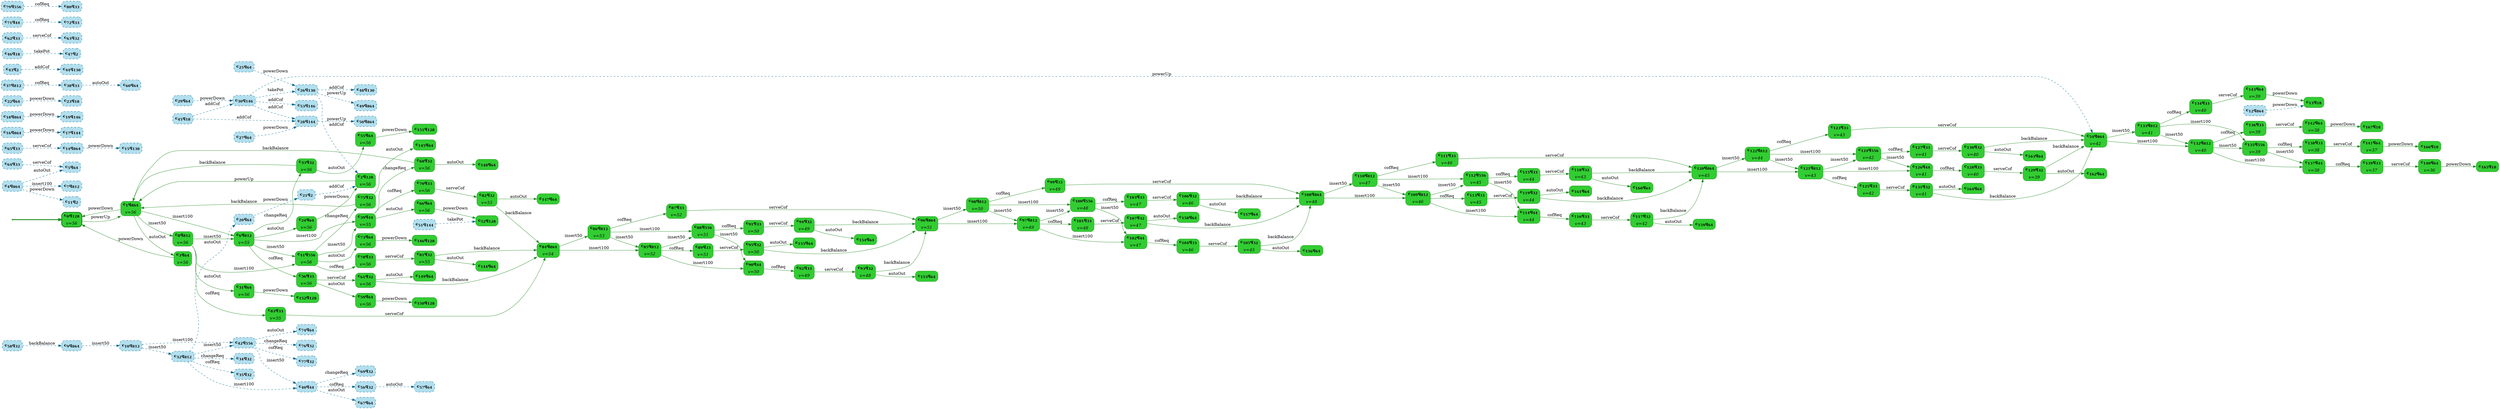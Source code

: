 digraph g {

	rankdir="LR"

	__invisible__[shape="point", color="forestgreen"]
	c0q128[label=<<b>c<sub>0</sub>q<sub>128</sub></b><br/><br/><i>v=56</i>>, shape="box", style="rounded, filled", fillcolor="limegreen", color="forestgreen", penwidth=3] // Initial
	c1q864[label=<<b>c<sub>1</sub>q<sub>864</sub></b><br/><br/><i>v=56</i>>, shape="box", style="rounded, filled", fillcolor="limegreen", color="forestgreen"]
	c3q64[label=<<b>c<sub>3</sub>q<sub>64</sub></b><br/><br/><i>v=56</i>>, shape="box", style="rounded, filled", fillcolor="limegreen", color="forestgreen"]
	c6q812[label=<<b>c<sub>6</sub>q<sub>812</sub></b><br/><br/><i>v=55</i>>, shape="box", style="rounded, filled", fillcolor="limegreen", color="forestgreen"]
	c24q64[label=<<b>c<sub>24</sub>q<sub>64</sub></b><br/><br/><i>v=56</i>>, shape="box", style="rounded, filled", fillcolor="limegreen", color="forestgreen"]
	c2q128[label=<<b>c<sub>2</sub>q<sub>128</sub></b><br/><br/><i>v=56</i>>, shape="box", style="rounded, filled", fillcolor="limegreen", color="forestgreen"]
	c33q32[label=<<b>c<sub>33</sub>q<sub>32</sub></b><br/><br/><i>v=56</i>>, shape="box", style="rounded, filled", fillcolor="limegreen", color="forestgreen"]
	c55q64[label=<<b>c<sub>55</sub>q<sub>64</sub></b><br/><br/><i>v=56</i>>, shape="box", style="rounded, filled", fillcolor="limegreen", color="forestgreen"]
	c151q128[label=<<b>c<sub>151</sub>q<sub>128</sub></b>>, shape="box", style="rounded, filled", fillcolor="limegreen", color="forestgreen"]
	c36q33[label=<<b>c<sub>36</sub>q<sub>33</sub></b><br/><br/><i>v=56</i>>, shape="box", style="rounded, filled", fillcolor="limegreen", color="forestgreen"]
	c59q64[label=<<b>c<sub>59</sub>q<sub>64</sub></b><br/><br/><i>v=56</i>>, shape="box", style="rounded, filled", fillcolor="limegreen", color="forestgreen"]
	c150q128[label=<<b>c<sub>150</sub>q<sub>128</sub></b>>, shape="box", style="rounded, filled", fillcolor="limegreen", color="forestgreen"]
	c61q32[label=<<b>c<sub>61</sub>q<sub>32</sub></b><br/><br/><i>v=56</i>>, shape="box", style="rounded, filled", fillcolor="limegreen", color="forestgreen"]
	c149q64[label=<<b>c<sub>149</sub>q<sub>64</sub></b>>, shape="box", style="rounded, filled", fillcolor="limegreen", color="forestgreen"]
	c84q864[label=<<b>c<sub>84</sub>q<sub>864</sub></b><br/><br/><i>v=54</i>>, shape="box", style="rounded, filled", fillcolor="limegreen", color="forestgreen"]
	c85q812[label=<<b>c<sub>85</sub>q<sub>812</sub></b><br/><br/><i>v=52</i>>, shape="box", style="rounded, filled", fillcolor="limegreen", color="forestgreen"]
	c89q33[label=<<b>c<sub>89</sub>q<sub>33</sub></b><br/><br/><i>v=51</i>>, shape="box", style="rounded, filled", fillcolor="limegreen", color="forestgreen"]
	c95q32[label=<<b>c<sub>95</sub>q<sub>32</sub></b><br/><br/><i>v=50</i>>, shape="box", style="rounded, filled", fillcolor="limegreen", color="forestgreen"]
	c155q64[label=<<b>c<sub>155</sub>q<sub>64</sub></b>>, shape="box", style="rounded, filled", fillcolor="limegreen", color="forestgreen"]
	c96q864[label=<<b>c<sub>96</sub>q<sub>864</sub></b><br/><br/><i>v=51</i>>, shape="box", style="rounded, filled", fillcolor="limegreen", color="forestgreen"]
	c97q812[label=<<b>c<sub>97</sub>q<sub>812</sub></b><br/><br/><i>v=49</i>>, shape="box", style="rounded, filled", fillcolor="limegreen", color="forestgreen"]
	c101q33[label=<<b>c<sub>101</sub>q<sub>33</sub></b><br/><br/><i>v=48</i>>, shape="box", style="rounded, filled", fillcolor="limegreen", color="forestgreen"]
	c107q32[label=<<b>c<sub>107</sub>q<sub>32</sub></b><br/><br/><i>v=47</i>>, shape="box", style="rounded, filled", fillcolor="limegreen", color="forestgreen"]
	c158q64[label=<<b>c<sub>158</sub>q<sub>64</sub></b>>, shape="box", style="rounded, filled", fillcolor="limegreen", color="forestgreen"]
	c108q864[label=<<b>c<sub>108</sub>q<sub>864</sub></b><br/><br/><i>v=48</i>>, shape="box", style="rounded, filled", fillcolor="limegreen", color="forestgreen"]
	c109q812[label=<<b>c<sub>109</sub>q<sub>812</sub></b><br/><br/><i>v=46</i>>, shape="box", style="rounded, filled", fillcolor="limegreen", color="forestgreen"]
	c113q33[label=<<b>c<sub>113</sub>q<sub>33</sub></b><br/><br/><i>v=45</i>>, shape="box", style="rounded, filled", fillcolor="limegreen", color="forestgreen"]
	c119q32[label=<<b>c<sub>119</sub>q<sub>32</sub></b><br/><br/><i>v=44</i>>, shape="box", style="rounded, filled", fillcolor="limegreen", color="forestgreen"]
	c161q64[label=<<b>c<sub>161</sub>q<sub>64</sub></b>>, shape="box", style="rounded, filled", fillcolor="limegreen", color="forestgreen"]
	c120q864[label=<<b>c<sub>120</sub>q<sub>864</sub></b><br/><br/><i>v=45</i>>, shape="box", style="rounded, filled", fillcolor="limegreen", color="forestgreen"]
	c121q812[label=<<b>c<sub>121</sub>q<sub>812</sub></b><br/><br/><i>v=43</i>>, shape="box", style="rounded, filled", fillcolor="limegreen", color="forestgreen"]
	c125q33[label=<<b>c<sub>125</sub>q<sub>33</sub></b><br/><br/><i>v=42</i>>, shape="box", style="rounded, filled", fillcolor="limegreen", color="forestgreen"]
	c131q32[label=<<b>c<sub>131</sub>q<sub>32</sub></b><br/><br/><i>v=41</i>>, shape="box", style="rounded, filled", fillcolor="limegreen", color="forestgreen"]
	c164q64[label=<<b>c<sub>164</sub>q<sub>64</sub></b>>, shape="box", style="rounded, filled", fillcolor="limegreen", color="forestgreen"]
	c54q864[label=<<b>c<sub>54</sub>q<sub>864</sub></b><br/><br/><i>v=42</i>>, shape="box", style="rounded, filled", fillcolor="limegreen", color="forestgreen"]
	c132q812[label=<<b>c<sub>132</sub>q<sub>812</sub></b><br/><br/><i>v=40</i>>, shape="box", style="rounded, filled", fillcolor="limegreen", color="forestgreen"]
	c136q33[label=<<b>c<sub>136</sub>q<sub>33</sub></b><br/><br/><i>v=39</i>>, shape="box", style="rounded, filled", fillcolor="limegreen", color="forestgreen"]
	c142q64[label=<<b>c<sub>142</sub>q<sub>64</sub></b><br/><br/><i>v=38</i>>, shape="box", style="rounded, filled", fillcolor="limegreen", color="forestgreen"]
	c167q18[label=<<b>c<sub>167</sub>q<sub>18</sub></b>>, shape="box", style="rounded, filled", fillcolor="limegreen", color="forestgreen"]
	c137q44[label=<<b>c<sub>137</sub>q<sub>44</sub></b><br/><br/><i>v=38</i>>, shape="box", style="rounded, filled", fillcolor="limegreen", color="forestgreen"]
	c139q33[label=<<b>c<sub>139</sub>q<sub>33</sub></b><br/><br/><i>v=37</i>>, shape="box", style="rounded, filled", fillcolor="limegreen", color="forestgreen"]
	c140q64[label=<<b>c<sub>140</sub>q<sub>64</sub></b><br/><br/><i>v=36</i>>, shape="box", style="rounded, filled", fillcolor="limegreen", color="forestgreen"]
	c165q18[label=<<b>c<sub>165</sub>q<sub>18</sub></b>>, shape="box", style="rounded, filled", fillcolor="limegreen", color="forestgreen"]
	c135q556[label=<<b>c<sub>135</sub>q<sub>556</sub></b><br/><br/><i>v=39</i>>, shape="box", style="rounded, filled", fillcolor="limegreen", color="forestgreen"]
	c138q33[label=<<b>c<sub>138</sub>q<sub>33</sub></b><br/><br/><i>v=38</i>>, shape="box", style="rounded, filled", fillcolor="limegreen", color="forestgreen"]
	c141q64[label=<<b>c<sub>141</sub>q<sub>64</sub></b><br/><br/><i>v=37</i>>, shape="box", style="rounded, filled", fillcolor="limegreen", color="forestgreen"]
	c166q18[label=<<b>c<sub>166</sub>q<sub>18</sub></b>>, shape="box", style="rounded, filled", fillcolor="limegreen", color="forestgreen"]
	c133q812[label=<<b>c<sub>133</sub>q<sub>812</sub></b><br/><br/><i>v=41</i>>, shape="box", style="rounded, filled", fillcolor="limegreen", color="forestgreen"]
	c134q33[label=<<b>c<sub>134</sub>q<sub>33</sub></b><br/><br/><i>v=40</i>>, shape="box", style="rounded, filled", fillcolor="limegreen", color="forestgreen"]
	c143q64[label=<<b>c<sub>143</sub>q<sub>64</sub></b><br/><br/><i>v=39</i>>, shape="box", style="rounded, filled", fillcolor="limegreen", color="forestgreen"]
	c13q18[label=<<b>c<sub>13</sub>q<sub>18</sub></b>>, shape="box", style="rounded, filled", fillcolor="limegreen", color="forestgreen"]
	c126q44[label=<<b>c<sub>126</sub>q<sub>44</sub></b><br/><br/><i>v=41</i>>, shape="box", style="rounded, filled", fillcolor="limegreen", color="forestgreen"]
	c128q33[label=<<b>c<sub>128</sub>q<sub>33</sub></b><br/><br/><i>v=40</i>>, shape="box", style="rounded, filled", fillcolor="limegreen", color="forestgreen"]
	c129q32[label=<<b>c<sub>129</sub>q<sub>32</sub></b><br/><br/><i>v=39</i>>, shape="box", style="rounded, filled", fillcolor="limegreen", color="forestgreen"]
	c162q64[label=<<b>c<sub>162</sub>q<sub>64</sub></b>>, shape="box", style="rounded, filled", fillcolor="limegreen", color="forestgreen"]
	c124q556[label=<<b>c<sub>124</sub>q<sub>556</sub></b><br/><br/><i>v=42</i>>, shape="box", style="rounded, filled", fillcolor="limegreen", color="forestgreen"]
	c127q33[label=<<b>c<sub>127</sub>q<sub>33</sub></b><br/><br/><i>v=41</i>>, shape="box", style="rounded, filled", fillcolor="limegreen", color="forestgreen"]
	c130q32[label=<<b>c<sub>130</sub>q<sub>32</sub></b><br/><br/><i>v=40</i>>, shape="box", style="rounded, filled", fillcolor="limegreen", color="forestgreen"]
	c163q64[label=<<b>c<sub>163</sub>q<sub>64</sub></b>>, shape="box", style="rounded, filled", fillcolor="limegreen", color="forestgreen"]
	c122q812[label=<<b>c<sub>122</sub>q<sub>812</sub></b><br/><br/><i>v=44</i>>, shape="box", style="rounded, filled", fillcolor="limegreen", color="forestgreen"]
	c123q33[label=<<b>c<sub>123</sub>q<sub>33</sub></b><br/><br/><i>v=43</i>>, shape="box", style="rounded, filled", fillcolor="limegreen", color="forestgreen"]
	c114q44[label=<<b>c<sub>114</sub>q<sub>44</sub></b><br/><br/><i>v=44</i>>, shape="box", style="rounded, filled", fillcolor="limegreen", color="forestgreen"]
	c116q33[label=<<b>c<sub>116</sub>q<sub>33</sub></b><br/><br/><i>v=43</i>>, shape="box", style="rounded, filled", fillcolor="limegreen", color="forestgreen"]
	c117q32[label=<<b>c<sub>117</sub>q<sub>32</sub></b><br/><br/><i>v=42</i>>, shape="box", style="rounded, filled", fillcolor="limegreen", color="forestgreen"]
	c159q64[label=<<b>c<sub>159</sub>q<sub>64</sub></b>>, shape="box", style="rounded, filled", fillcolor="limegreen", color="forestgreen"]
	c112q556[label=<<b>c<sub>112</sub>q<sub>556</sub></b><br/><br/><i>v=45</i>>, shape="box", style="rounded, filled", fillcolor="limegreen", color="forestgreen"]
	c115q33[label=<<b>c<sub>115</sub>q<sub>33</sub></b><br/><br/><i>v=44</i>>, shape="box", style="rounded, filled", fillcolor="limegreen", color="forestgreen"]
	c118q32[label=<<b>c<sub>118</sub>q<sub>32</sub></b><br/><br/><i>v=43</i>>, shape="box", style="rounded, filled", fillcolor="limegreen", color="forestgreen"]
	c160q64[label=<<b>c<sub>160</sub>q<sub>64</sub></b>>, shape="box", style="rounded, filled", fillcolor="limegreen", color="forestgreen"]
	c110q812[label=<<b>c<sub>110</sub>q<sub>812</sub></b><br/><br/><i>v=47</i>>, shape="box", style="rounded, filled", fillcolor="limegreen", color="forestgreen"]
	c111q33[label=<<b>c<sub>111</sub>q<sub>33</sub></b><br/><br/><i>v=46</i>>, shape="box", style="rounded, filled", fillcolor="limegreen", color="forestgreen"]
	c102q44[label=<<b>c<sub>102</sub>q<sub>44</sub></b><br/><br/><i>v=47</i>>, shape="box", style="rounded, filled", fillcolor="limegreen", color="forestgreen"]
	c104q33[label=<<b>c<sub>104</sub>q<sub>33</sub></b><br/><br/><i>v=46</i>>, shape="box", style="rounded, filled", fillcolor="limegreen", color="forestgreen"]
	c105q32[label=<<b>c<sub>105</sub>q<sub>32</sub></b><br/><br/><i>v=45</i>>, shape="box", style="rounded, filled", fillcolor="limegreen", color="forestgreen"]
	c156q64[label=<<b>c<sub>156</sub>q<sub>64</sub></b>>, shape="box", style="rounded, filled", fillcolor="limegreen", color="forestgreen"]
	c100q556[label=<<b>c<sub>100</sub>q<sub>556</sub></b><br/><br/><i>v=48</i>>, shape="box", style="rounded, filled", fillcolor="limegreen", color="forestgreen"]
	c103q33[label=<<b>c<sub>103</sub>q<sub>33</sub></b><br/><br/><i>v=47</i>>, shape="box", style="rounded, filled", fillcolor="limegreen", color="forestgreen"]
	c106q32[label=<<b>c<sub>106</sub>q<sub>32</sub></b><br/><br/><i>v=46</i>>, shape="box", style="rounded, filled", fillcolor="limegreen", color="forestgreen"]
	c157q64[label=<<b>c<sub>157</sub>q<sub>64</sub></b>>, shape="box", style="rounded, filled", fillcolor="limegreen", color="forestgreen"]
	c98q812[label=<<b>c<sub>98</sub>q<sub>812</sub></b><br/><br/><i>v=50</i>>, shape="box", style="rounded, filled", fillcolor="limegreen", color="forestgreen"]
	c99q33[label=<<b>c<sub>99</sub>q<sub>33</sub></b><br/><br/><i>v=49</i>>, shape="box", style="rounded, filled", fillcolor="limegreen", color="forestgreen"]
	c90q44[label=<<b>c<sub>90</sub>q<sub>44</sub></b><br/><br/><i>v=50</i>>, shape="box", style="rounded, filled", fillcolor="limegreen", color="forestgreen"]
	c92q33[label=<<b>c<sub>92</sub>q<sub>33</sub></b><br/><br/><i>v=49</i>>, shape="box", style="rounded, filled", fillcolor="limegreen", color="forestgreen"]
	c93q32[label=<<b>c<sub>93</sub>q<sub>32</sub></b><br/><br/><i>v=48</i>>, shape="box", style="rounded, filled", fillcolor="limegreen", color="forestgreen"]
	c153q64[label=<<b>c<sub>153</sub>q<sub>64</sub></b>>, shape="box", style="rounded, filled", fillcolor="limegreen", color="forestgreen"]
	c88q556[label=<<b>c<sub>88</sub>q<sub>556</sub></b><br/><br/><i>v=51</i>>, shape="box", style="rounded, filled", fillcolor="limegreen", color="forestgreen"]
	c91q33[label=<<b>c<sub>91</sub>q<sub>33</sub></b><br/><br/><i>v=50</i>>, shape="box", style="rounded, filled", fillcolor="limegreen", color="forestgreen"]
	c94q32[label=<<b>c<sub>94</sub>q<sub>32</sub></b><br/><br/><i>v=49</i>>, shape="box", style="rounded, filled", fillcolor="limegreen", color="forestgreen"]
	c154q64[label=<<b>c<sub>154</sub>q<sub>64</sub></b>>, shape="box", style="rounded, filled", fillcolor="limegreen", color="forestgreen"]
	c86q812[label=<<b>c<sub>86</sub>q<sub>812</sub></b><br/><br/><i>v=53</i>>, shape="box", style="rounded, filled", fillcolor="limegreen", color="forestgreen"]
	c87q33[label=<<b>c<sub>87</sub>q<sub>33</sub></b><br/><br/><i>v=52</i>>, shape="box", style="rounded, filled", fillcolor="limegreen", color="forestgreen"]
	c39q44[label=<<b>c<sub>39</sub>q<sub>44</sub></b><br/><br/><i>v=55</i>>, shape="box", style="rounded, filled", fillcolor="limegreen", color="forestgreen"]
	c66q64[label=<<b>c<sub>66</sub>q<sub>64</sub></b><br/><br/><i>v=56</i>>, shape="box", style="rounded, filled", fillcolor="limegreen", color="forestgreen"]
	c52q128[label=<<b>c<sub>52</sub>q<sub>128</sub></b>>, shape="box", style="rounded, filled", fillcolor="limegreen", color="forestgreen"]
	c68q32[label=<<b>c<sub>68</sub>q<sub>32</sub></b><br/><br/><i>v=56</i>>, shape="box", style="rounded, filled", fillcolor="limegreen", color="forestgreen"]
	c148q64[label=<<b>c<sub>148</sub>q<sub>64</sub></b>>, shape="box", style="rounded, filled", fillcolor="limegreen", color="forestgreen"]
	c70q33[label=<<b>c<sub>70</sub>q<sub>33</sub></b><br/><br/><i>v=56</i>>, shape="box", style="rounded, filled", fillcolor="limegreen", color="forestgreen"]
	c82q32[label=<<b>c<sub>82</sub>q<sub>32</sub></b><br/><br/><i>v=55</i>>, shape="box", style="rounded, filled", fillcolor="limegreen", color="forestgreen"]
	c147q64[label=<<b>c<sub>147</sub>q<sub>64</sub></b>>, shape="box", style="rounded, filled", fillcolor="limegreen", color="forestgreen"]
	c41q556[label=<<b>c<sub>41</sub>q<sub>556</sub></b><br/><br/><i>v=56</i>>, shape="box", style="rounded, filled", fillcolor="limegreen", color="forestgreen"]
	c73q64[label=<<b>c<sub>73</sub>q<sub>64</sub></b><br/><br/><i>v=56</i>>, shape="box", style="rounded, filled", fillcolor="limegreen", color="forestgreen"]
	c146q128[label=<<b>c<sub>146</sub>q<sub>128</sub></b>>, shape="box", style="rounded, filled", fillcolor="limegreen", color="forestgreen"]
	c75q32[label=<<b>c<sub>75</sub>q<sub>32</sub></b><br/><br/><i>v=56</i>>, shape="box", style="rounded, filled", fillcolor="limegreen", color="forestgreen"]
	c145q64[label=<<b>c<sub>145</sub>q<sub>64</sub></b>>, shape="box", style="rounded, filled", fillcolor="limegreen", color="forestgreen"]
	c78q33[label=<<b>c<sub>78</sub>q<sub>33</sub></b><br/><br/><i>v=56</i>>, shape="box", style="rounded, filled", fillcolor="limegreen", color="forestgreen"]
	c81q32[label=<<b>c<sub>81</sub>q<sub>32</sub></b><br/><br/><i>v=55</i>>, shape="box", style="rounded, filled", fillcolor="limegreen", color="forestgreen"]
	c144q64[label=<<b>c<sub>144</sub>q<sub>64</sub></b>>, shape="box", style="rounded, filled", fillcolor="limegreen", color="forestgreen"]
	c8q812[label=<<b>c<sub>8</sub>q<sub>812</sub></b><br/><br/><i>v=56</i>>, shape="box", style="rounded, filled", fillcolor="limegreen", color="forestgreen"]
	c31q64[label=<<b>c<sub>31</sub>q<sub>64</sub></b><br/><br/><i>v=56</i>>, shape="box", style="rounded, filled", fillcolor="limegreen", color="forestgreen"]
	c152q128[label=<<b>c<sub>152</sub>q<sub>128</sub></b>>, shape="box", style="rounded, filled", fillcolor="limegreen", color="forestgreen"]
	c83q33[label=<<b>c<sub>83</sub>q<sub>33</sub></b><br/><br/><i>v=55</i>>, shape="box", style="rounded, filled", fillcolor="limegreen", color="forestgreen"]
	c4q864[label=<<b>c<sub>4</sub>q<sub>864</sub></b>>, shape="box", style="rounded, filled, dashed", fillcolor="lightblue2", color="deepskyblue4"]
	c5q64[label=<<b>c<sub>5</sub>q<sub>64</sub></b>>, shape="box", style="rounded, filled, dashed", fillcolor="lightblue2", color="deepskyblue4"]
	c7q812[label=<<b>c<sub>7</sub>q<sub>812</sub></b>>, shape="box", style="rounded, filled, dashed", fillcolor="lightblue2", color="deepskyblue4"]
	c9q864[label=<<b>c<sub>9</sub>q<sub>864</sub></b>>, shape="box", style="rounded, filled, dashed", fillcolor="lightblue2", color="deepskyblue4"]
	c10q812[label=<<b>c<sub>10</sub>q<sub>812</sub></b>>, shape="box", style="rounded, filled, dashed", fillcolor="lightblue2", color="deepskyblue4"]
	c11q2[label=<<b>c<sub>11</sub>q<sub>2</sub></b>>, shape="box", style="rounded, filled, dashed", fillcolor="lightblue2", color="deepskyblue4"]
	c12q864[label=<<b>c<sub>12</sub>q<sub>864</sub></b>>, shape="box", style="rounded, filled, dashed", fillcolor="lightblue2", color="deepskyblue4"]
	c14q864[label=<<b>c<sub>14</sub>q<sub>864</sub></b>>, shape="box", style="rounded, filled, dashed", fillcolor="lightblue2", color="deepskyblue4"]
	c15q130[label=<<b>c<sub>15</sub>q<sub>130</sub></b>>, shape="box", style="rounded, filled, dashed", fillcolor="lightblue2", color="deepskyblue4"]
	c16q864[label=<<b>c<sub>16</sub>q<sub>864</sub></b>>, shape="box", style="rounded, filled, dashed", fillcolor="lightblue2", color="deepskyblue4"]
	c17q144[label=<<b>c<sub>17</sub>q<sub>144</sub></b>>, shape="box", style="rounded, filled, dashed", fillcolor="lightblue2", color="deepskyblue4"]
	c18q864[label=<<b>c<sub>18</sub>q<sub>864</sub></b>>, shape="box", style="rounded, filled, dashed", fillcolor="lightblue2", color="deepskyblue4"]
	c19q146[label=<<b>c<sub>19</sub>q<sub>146</sub></b>>, shape="box", style="rounded, filled, dashed", fillcolor="lightblue2", color="deepskyblue4"]
	c20q64[label=<<b>c<sub>20</sub>q<sub>64</sub></b>>, shape="box", style="rounded, filled, dashed", fillcolor="lightblue2", color="deepskyblue4"]
	c21q2[label=<<b>c<sub>21</sub>q<sub>2</sub></b>>, shape="box", style="rounded, filled, dashed", fillcolor="lightblue2", color="deepskyblue4"]
	c22q64[label=<<b>c<sub>22</sub>q<sub>64</sub></b>>, shape="box", style="rounded, filled, dashed", fillcolor="lightblue2", color="deepskyblue4"]
	c23q18[label=<<b>c<sub>23</sub>q<sub>18</sub></b>>, shape="box", style="rounded, filled, dashed", fillcolor="lightblue2", color="deepskyblue4"]
	c25q64[label=<<b>c<sub>25</sub>q<sub>64</sub></b>>, shape="box", style="rounded, filled, dashed", fillcolor="lightblue2", color="deepskyblue4"]
	c26q130[label=<<b>c<sub>26</sub>q<sub>130</sub></b>>, shape="box", style="rounded, filled, dashed", fillcolor="lightblue2", color="deepskyblue4"]
	c27q64[label=<<b>c<sub>27</sub>q<sub>64</sub></b>>, shape="box", style="rounded, filled, dashed", fillcolor="lightblue2", color="deepskyblue4"]
	c28q144[label=<<b>c<sub>28</sub>q<sub>144</sub></b>>, shape="box", style="rounded, filled, dashed", fillcolor="lightblue2", color="deepskyblue4"]
	c29q64[label=<<b>c<sub>29</sub>q<sub>64</sub></b>>, shape="box", style="rounded, filled, dashed", fillcolor="lightblue2", color="deepskyblue4"]
	c30q146[label=<<b>c<sub>30</sub>q<sub>146</sub></b>>, shape="box", style="rounded, filled, dashed", fillcolor="lightblue2", color="deepskyblue4"]
	c32q812[label=<<b>c<sub>32</sub>q<sub>812</sub></b>>, shape="box", style="rounded, filled, dashed", fillcolor="lightblue2", color="deepskyblue4"]
	c34q32[label=<<b>c<sub>34</sub>q<sub>32</sub></b>>, shape="box", style="rounded, filled, dashed", fillcolor="lightblue2", color="deepskyblue4"]
	c35q32[label=<<b>c<sub>35</sub>q<sub>32</sub></b>>, shape="box", style="rounded, filled, dashed", fillcolor="lightblue2", color="deepskyblue4"]
	c37q812[label=<<b>c<sub>37</sub>q<sub>812</sub></b>>, shape="box", style="rounded, filled, dashed", fillcolor="lightblue2", color="deepskyblue4"]
	c38q33[label=<<b>c<sub>38</sub>q<sub>33</sub></b>>, shape="box", style="rounded, filled, dashed", fillcolor="lightblue2", color="deepskyblue4"]
	c40q44[label=<<b>c<sub>40</sub>q<sub>44</sub></b>>, shape="box", style="rounded, filled, dashed", fillcolor="lightblue2", color="deepskyblue4"]
	c42q556[label=<<b>c<sub>42</sub>q<sub>556</sub></b>>, shape="box", style="rounded, filled, dashed", fillcolor="lightblue2", color="deepskyblue4"]
	c43q2[label=<<b>c<sub>43</sub>q<sub>2</sub></b>>, shape="box", style="rounded, filled, dashed", fillcolor="lightblue2", color="deepskyblue4"]
	c44q130[label=<<b>c<sub>44</sub>q<sub>130</sub></b>>, shape="box", style="rounded, filled, dashed", fillcolor="lightblue2", color="deepskyblue4"]
	c45q18[label=<<b>c<sub>45</sub>q<sub>18</sub></b>>, shape="box", style="rounded, filled, dashed", fillcolor="lightblue2", color="deepskyblue4"]
	c46q18[label=<<b>c<sub>46</sub>q<sub>18</sub></b>>, shape="box", style="rounded, filled, dashed", fillcolor="lightblue2", color="deepskyblue4"]
	c47q2[label=<<b>c<sub>47</sub>q<sub>2</sub></b>>, shape="box", style="rounded, filled, dashed", fillcolor="lightblue2", color="deepskyblue4"]
	c48q130[label=<<b>c<sub>48</sub>q<sub>130</sub></b>>, shape="box", style="rounded, filled, dashed", fillcolor="lightblue2", color="deepskyblue4"]
	c49q864[label=<<b>c<sub>49</sub>q<sub>864</sub></b>>, shape="box", style="rounded, filled, dashed", fillcolor="lightblue2", color="deepskyblue4"]
	c50q864[label=<<b>c<sub>50</sub>q<sub>864</sub></b>>, shape="box", style="rounded, filled, dashed", fillcolor="lightblue2", color="deepskyblue4"]
	c51q144[label=<<b>c<sub>51</sub>q<sub>144</sub></b>>, shape="box", style="rounded, filled, dashed", fillcolor="lightblue2", color="deepskyblue4"]
	c53q146[label=<<b>c<sub>53</sub>q<sub>146</sub></b>>, shape="box", style="rounded, filled, dashed", fillcolor="lightblue2", color="deepskyblue4"]
	c56q32[label=<<b>c<sub>56</sub>q<sub>32</sub></b>>, shape="box", style="rounded, filled, dashed", fillcolor="lightblue2", color="deepskyblue4"]
	c57q64[label=<<b>c<sub>57</sub>q<sub>64</sub></b>>, shape="box", style="rounded, filled, dashed", fillcolor="lightblue2", color="deepskyblue4"]
	c58q32[label=<<b>c<sub>58</sub>q<sub>32</sub></b>>, shape="box", style="rounded, filled, dashed", fillcolor="lightblue2", color="deepskyblue4"]
	c60q64[label=<<b>c<sub>60</sub>q<sub>64</sub></b>>, shape="box", style="rounded, filled, dashed", fillcolor="lightblue2", color="deepskyblue4"]
	c62q33[label=<<b>c<sub>62</sub>q<sub>33</sub></b>>, shape="box", style="rounded, filled, dashed", fillcolor="lightblue2", color="deepskyblue4"]
	c63q32[label=<<b>c<sub>63</sub>q<sub>32</sub></b>>, shape="box", style="rounded, filled, dashed", fillcolor="lightblue2", color="deepskyblue4"]
	c64q33[label=<<b>c<sub>64</sub>q<sub>33</sub></b>>, shape="box", style="rounded, filled, dashed", fillcolor="lightblue2", color="deepskyblue4"]
	c65q33[label=<<b>c<sub>65</sub>q<sub>33</sub></b>>, shape="box", style="rounded, filled, dashed", fillcolor="lightblue2", color="deepskyblue4"]
	c67q64[label=<<b>c<sub>67</sub>q<sub>64</sub></b>>, shape="box", style="rounded, filled, dashed", fillcolor="lightblue2", color="deepskyblue4"]
	c69q32[label=<<b>c<sub>69</sub>q<sub>32</sub></b>>, shape="box", style="rounded, filled, dashed", fillcolor="lightblue2", color="deepskyblue4"]
	c71q44[label=<<b>c<sub>71</sub>q<sub>44</sub></b>>, shape="box", style="rounded, filled, dashed", fillcolor="lightblue2", color="deepskyblue4"]
	c72q33[label=<<b>c<sub>72</sub>q<sub>33</sub></b>>, shape="box", style="rounded, filled, dashed", fillcolor="lightblue2", color="deepskyblue4"]
	c74q64[label=<<b>c<sub>74</sub>q<sub>64</sub></b>>, shape="box", style="rounded, filled, dashed", fillcolor="lightblue2", color="deepskyblue4"]
	c76q32[label=<<b>c<sub>76</sub>q<sub>32</sub></b>>, shape="box", style="rounded, filled, dashed", fillcolor="lightblue2", color="deepskyblue4"]
	c77q32[label=<<b>c<sub>77</sub>q<sub>32</sub></b>>, shape="box", style="rounded, filled, dashed", fillcolor="lightblue2", color="deepskyblue4"]
	c79q556[label=<<b>c<sub>79</sub>q<sub>556</sub></b>>, shape="box", style="rounded, filled, dashed", fillcolor="lightblue2", color="deepskyblue4"]
	c80q33[label=<<b>c<sub>80</sub>q<sub>33</sub></b>>, shape="box", style="rounded, filled, dashed", fillcolor="lightblue2", color="deepskyblue4"]

	__invisible__ -> c0q128[penwidth=3, color="forestgreen"]
	c0q128 -> c1q864[label=<powerUp>, color="forestgreen"]
	c1q864 -> c3q64[label=<autoOut>, color="forestgreen"]
	c3q64 -> c0q128[label=<powerDown>, color="forestgreen"]
	c1q864 -> c6q812[label=<insert100>, color="forestgreen"]
	c6q812 -> c24q64[label=<autoOut>, color="forestgreen"]
	c24q64 -> c2q128[label=<powerDown>, color="forestgreen"]
	c2q128 -> c1q864[label=<powerUp>, color="forestgreen"]
	c6q812 -> c33q32[label=<changeReq>, color="forestgreen"]
	c33q32 -> c55q64[label=<autoOut>, color="forestgreen"]
	c55q64 -> c151q128[label=<powerDown>, color="forestgreen"]
	c33q32 -> c1q864[label=<backBalance>, color="forestgreen"]
	c6q812 -> c36q33[label=<cofReq>, color="forestgreen"]
	c36q33 -> c59q64[label=<autoOut>, color="forestgreen"]
	c59q64 -> c150q128[label=<powerDown>, color="forestgreen"]
	c36q33 -> c61q32[label=<serveCof>, color="forestgreen"]
	c61q32 -> c149q64[label=<autoOut>, color="forestgreen"]
	c61q32 -> c84q864[label=<backBalance>, color="forestgreen"]
	c84q864 -> c85q812[label=<insert100>, color="forestgreen"]
	c85q812 -> c89q33[label=<cofReq>, color="forestgreen"]
	c89q33 -> c95q32[label=<serveCof>, color="forestgreen"]
	c95q32 -> c155q64[label=<autoOut>, color="forestgreen"]
	c95q32 -> c96q864[label=<backBalance>, color="forestgreen"]
	c96q864 -> c97q812[label=<insert100>, color="forestgreen"]
	c97q812 -> c101q33[label=<cofReq>, color="forestgreen"]
	c101q33 -> c107q32[label=<serveCof>, color="forestgreen"]
	c107q32 -> c158q64[label=<autoOut>, color="forestgreen"]
	c107q32 -> c108q864[label=<backBalance>, color="forestgreen"]
	c108q864 -> c109q812[label=<insert100>, color="forestgreen"]
	c109q812 -> c113q33[label=<cofReq>, color="forestgreen"]
	c113q33 -> c119q32[label=<serveCof>, color="forestgreen"]
	c119q32 -> c161q64[label=<autoOut>, color="forestgreen"]
	c119q32 -> c120q864[label=<backBalance>, color="forestgreen"]
	c120q864 -> c121q812[label=<insert100>, color="forestgreen"]
	c121q812 -> c125q33[label=<cofReq>, color="forestgreen"]
	c125q33 -> c131q32[label=<serveCof>, color="forestgreen"]
	c131q32 -> c164q64[label=<autoOut>, color="forestgreen"]
	c131q32 -> c54q864[label=<backBalance>, color="forestgreen"]
	c54q864 -> c132q812[label=<insert100>, color="forestgreen"]
	c132q812 -> c136q33[label=<cofReq>, color="forestgreen"]
	c136q33 -> c142q64[label=<serveCof>, color="forestgreen"]
	c142q64 -> c167q18[label=<powerDown>, color="forestgreen"]
	c132q812 -> c137q44[label=<insert100>, color="forestgreen"]
	c137q44 -> c139q33[label=<cofReq>, color="forestgreen"]
	c139q33 -> c140q64[label=<serveCof>, color="forestgreen"]
	c140q64 -> c165q18[label=<powerDown>, color="forestgreen"]
	c132q812 -> c135q556[label=<insert50>, color="forestgreen"]
	c135q556 -> c138q33[label=<cofReq>, color="forestgreen"]
	c138q33 -> c141q64[label=<serveCof>, color="forestgreen"]
	c141q64 -> c166q18[label=<powerDown>, color="forestgreen"]
	c135q556 -> c137q44[label=<insert50>, color="forestgreen"]
	c54q864 -> c133q812[label=<insert50>, color="forestgreen"]
	c133q812 -> c134q33[label=<cofReq>, color="forestgreen"]
	c134q33 -> c143q64[label=<serveCof>, color="forestgreen"]
	c143q64 -> c13q18[label=<powerDown>, color="forestgreen"]
	c133q812 -> c135q556[label=<insert100>, color="forestgreen"]
	c133q812 -> c132q812[label=<insert50>, color="forestgreen"]
	c121q812 -> c126q44[label=<insert100>, color="forestgreen"]
	c126q44 -> c128q33[label=<cofReq>, color="forestgreen"]
	c128q33 -> c129q32[label=<serveCof>, color="forestgreen"]
	c129q32 -> c162q64[label=<autoOut>, color="forestgreen"]
	c129q32 -> c54q864[label=<backBalance>, color="forestgreen"]
	c121q812 -> c124q556[label=<insert50>, color="forestgreen"]
	c124q556 -> c127q33[label=<cofReq>, color="forestgreen"]
	c127q33 -> c130q32[label=<serveCof>, color="forestgreen"]
	c130q32 -> c163q64[label=<autoOut>, color="forestgreen"]
	c130q32 -> c54q864[label=<backBalance>, color="forestgreen"]
	c124q556 -> c126q44[label=<insert50>, color="forestgreen"]
	c120q864 -> c122q812[label=<insert50>, color="forestgreen"]
	c122q812 -> c123q33[label=<cofReq>, color="forestgreen"]
	c123q33 -> c54q864[label=<serveCof>, color="forestgreen"]
	c122q812 -> c124q556[label=<insert100>, color="forestgreen"]
	c122q812 -> c121q812[label=<insert50>, color="forestgreen"]
	c109q812 -> c114q44[label=<insert100>, color="forestgreen"]
	c114q44 -> c116q33[label=<cofReq>, color="forestgreen"]
	c116q33 -> c117q32[label=<serveCof>, color="forestgreen"]
	c117q32 -> c159q64[label=<autoOut>, color="forestgreen"]
	c117q32 -> c120q864[label=<backBalance>, color="forestgreen"]
	c109q812 -> c112q556[label=<insert50>, color="forestgreen"]
	c112q556 -> c115q33[label=<cofReq>, color="forestgreen"]
	c115q33 -> c118q32[label=<serveCof>, color="forestgreen"]
	c118q32 -> c160q64[label=<autoOut>, color="forestgreen"]
	c118q32 -> c120q864[label=<backBalance>, color="forestgreen"]
	c112q556 -> c114q44[label=<insert50>, color="forestgreen"]
	c108q864 -> c110q812[label=<insert50>, color="forestgreen"]
	c110q812 -> c111q33[label=<cofReq>, color="forestgreen"]
	c111q33 -> c120q864[label=<serveCof>, color="forestgreen"]
	c110q812 -> c112q556[label=<insert100>, color="forestgreen"]
	c110q812 -> c109q812[label=<insert50>, color="forestgreen"]
	c97q812 -> c102q44[label=<insert100>, color="forestgreen"]
	c102q44 -> c104q33[label=<cofReq>, color="forestgreen"]
	c104q33 -> c105q32[label=<serveCof>, color="forestgreen"]
	c105q32 -> c156q64[label=<autoOut>, color="forestgreen"]
	c105q32 -> c108q864[label=<backBalance>, color="forestgreen"]
	c97q812 -> c100q556[label=<insert50>, color="forestgreen"]
	c100q556 -> c103q33[label=<cofReq>, color="forestgreen"]
	c103q33 -> c106q32[label=<serveCof>, color="forestgreen"]
	c106q32 -> c157q64[label=<autoOut>, color="forestgreen"]
	c106q32 -> c108q864[label=<backBalance>, color="forestgreen"]
	c100q556 -> c102q44[label=<insert50>, color="forestgreen"]
	c96q864 -> c98q812[label=<insert50>, color="forestgreen"]
	c98q812 -> c99q33[label=<cofReq>, color="forestgreen"]
	c99q33 -> c108q864[label=<serveCof>, color="forestgreen"]
	c98q812 -> c100q556[label=<insert100>, color="forestgreen"]
	c98q812 -> c97q812[label=<insert50>, color="forestgreen"]
	c85q812 -> c90q44[label=<insert100>, color="forestgreen"]
	c90q44 -> c92q33[label=<cofReq>, color="forestgreen"]
	c92q33 -> c93q32[label=<serveCof>, color="forestgreen"]
	c93q32 -> c153q64[label=<autoOut>, color="forestgreen"]
	c93q32 -> c96q864[label=<backBalance>, color="forestgreen"]
	c85q812 -> c88q556[label=<insert50>, color="forestgreen"]
	c88q556 -> c91q33[label=<cofReq>, color="forestgreen"]
	c91q33 -> c94q32[label=<serveCof>, color="forestgreen"]
	c94q32 -> c154q64[label=<autoOut>, color="forestgreen"]
	c94q32 -> c96q864[label=<backBalance>, color="forestgreen"]
	c88q556 -> c90q44[label=<insert50>, color="forestgreen"]
	c84q864 -> c86q812[label=<insert50>, color="forestgreen"]
	c86q812 -> c87q33[label=<cofReq>, color="forestgreen"]
	c87q33 -> c96q864[label=<serveCof>, color="forestgreen"]
	c86q812 -> c88q556[label=<insert100>, color="forestgreen"]
	c86q812 -> c85q812[label=<insert50>, color="forestgreen"]
	c6q812 -> c39q44[label=<insert100>, color="forestgreen"]
	c39q44 -> c66q64[label=<autoOut>, color="forestgreen"]
	c66q64 -> c52q128[label=<powerDown>, color="forestgreen"]
	c39q44 -> c68q32[label=<changeReq>, color="forestgreen"]
	c68q32 -> c148q64[label=<autoOut>, color="forestgreen"]
	c68q32 -> c1q864[label=<backBalance>, color="forestgreen"]
	c39q44 -> c70q33[label=<cofReq>, color="forestgreen"]
	c70q33 -> c82q32[label=<serveCof>, color="forestgreen"]
	c82q32 -> c147q64[label=<autoOut>, color="forestgreen"]
	c82q32 -> c84q864[label=<backBalance>, color="forestgreen"]
	c6q812 -> c41q556[label=<insert50>, color="forestgreen"]
	c41q556 -> c73q64[label=<autoOut>, color="forestgreen"]
	c73q64 -> c146q128[label=<powerDown>, color="forestgreen"]
	c41q556 -> c75q32[label=<changeReq>, color="forestgreen"]
	c75q32 -> c145q64[label=<autoOut>, color="forestgreen"]
	c75q32 -> c1q864[label=<backBalance>, color="forestgreen"]
	c41q556 -> c78q33[label=<cofReq>, color="forestgreen"]
	c78q33 -> c81q32[label=<serveCof>, color="forestgreen"]
	c81q32 -> c144q64[label=<autoOut>, color="forestgreen"]
	c81q32 -> c84q864[label=<backBalance>, color="forestgreen"]
	c41q556 -> c39q44[label=<insert50>, color="forestgreen"]
	c1q864 -> c8q812[label=<insert50>, color="forestgreen"]
	c8q812 -> c31q64[label=<autoOut>, color="forestgreen"]
	c31q64 -> c152q128[label=<powerDown>, color="forestgreen"]
	c8q812 -> c41q556[label=<insert100>, color="forestgreen"]
	c8q812 -> c6q812[label=<insert50>, color="forestgreen"]
	c8q812 -> c83q33[label=<cofReq>, color="forestgreen"]
	c83q33 -> c84q864[label=<serveCof>, color="forestgreen"]
	c1q864 -> c0q128[label=<powerDown>, color="forestgreen"]
	c4q864 -> c5q64[label=<autoOut>, color="deepskyblue4", style="dashed"]
	c4q864 -> c7q812[label=<insert100>, color="deepskyblue4", style="dashed"]
	c9q864 -> c10q812[label=<insert50>, color="deepskyblue4", style="dashed"]
	c4q864 -> c11q2[label=<powerDown>, color="deepskyblue4", style="dashed"]
	c12q864 -> c13q18[label=<powerDown>, color="deepskyblue4", style="dashed"]
	c14q864 -> c15q130[label=<powerDown>, color="deepskyblue4", style="dashed"]
	c16q864 -> c17q144[label=<powerDown>, color="deepskyblue4", style="dashed"]
	c18q864 -> c19q146[label=<powerDown>, color="deepskyblue4", style="dashed"]
	c20q64 -> c21q2[label=<powerDown>, color="deepskyblue4", style="dashed"]
	c22q64 -> c23q18[label=<powerDown>, color="deepskyblue4", style="dashed"]
	c25q64 -> c26q130[label=<powerDown>, color="deepskyblue4", style="dashed"]
	c27q64 -> c28q144[label=<powerDown>, color="deepskyblue4", style="dashed"]
	c29q64 -> c30q146[label=<powerDown>, color="deepskyblue4", style="dashed"]
	c32q812 -> c20q64[label=<autoOut>, color="deepskyblue4", style="dashed"]
	c32q812 -> c34q32[label=<changeReq>, color="deepskyblue4", style="dashed"]
	c32q812 -> c35q32[label=<cofReq>, color="deepskyblue4", style="dashed"]
	c37q812 -> c38q33[label=<cofReq>, color="deepskyblue4", style="dashed"]
	c32q812 -> c40q44[label=<insert100>, color="deepskyblue4", style="dashed"]
	c10q812 -> c42q556[label=<insert100>, color="deepskyblue4", style="dashed"]
	c10q812 -> c32q812[label=<insert50>, color="deepskyblue4", style="dashed"]
	c32q812 -> c42q556[label=<insert50>, color="deepskyblue4", style="dashed"]
	c21q2 -> c2q128[label=<addCof>, color="deepskyblue4", style="dashed"]
	c43q2 -> c44q130[label=<addCof>, color="deepskyblue4", style="dashed"]
	c45q18 -> c28q144[label=<addCof>, color="deepskyblue4", style="dashed"]
	c45q18 -> c30q146[label=<addCof>, color="deepskyblue4", style="dashed"]
	c46q18 -> c47q2[label=<takePot>, color="deepskyblue4", style="dashed"]
	c26q130 -> c48q130[label=<addCof>, color="deepskyblue4", style="dashed"]
	c26q130 -> c2q128[label=<addCof>, color="deepskyblue4", style="dashed"]
	c26q130 -> c49q864[label=<powerUp>, color="deepskyblue4", style="dashed"]
	c28q144 -> c50q864[label=<powerUp>, color="deepskyblue4", style="dashed"]
	c51q144 -> c52q128[label=<takePot>, color="deepskyblue4", style="dashed"]
	c30q146 -> c53q146[label=<addCof>, color="deepskyblue4", style="dashed"]
	c30q146 -> c28q144[label=<addCof>, color="deepskyblue4", style="dashed"]
	c30q146 -> c54q864[label=<powerUp>, color="deepskyblue4", style="dashed"]
	c30q146 -> c26q130[label=<takePot>, color="deepskyblue4", style="dashed"]
	c56q32 -> c57q64[label=<autoOut>, color="deepskyblue4", style="dashed"]
	c58q32 -> c9q864[label=<backBalance>, color="deepskyblue4", style="dashed"]
	c38q33 -> c60q64[label=<autoOut>, color="deepskyblue4", style="dashed"]
	c62q33 -> c63q32[label=<serveCof>, color="deepskyblue4", style="dashed"]
	c64q33 -> c5q64[label=<serveCof>, color="deepskyblue4", style="dashed"]
	c65q33 -> c14q864[label=<serveCof>, color="deepskyblue4", style="dashed"]
	c40q44 -> c67q64[label=<autoOut>, color="deepskyblue4", style="dashed"]
	c40q44 -> c69q32[label=<changeReq>, color="deepskyblue4", style="dashed"]
	c40q44 -> c56q32[label=<cofReq>, color="deepskyblue4", style="dashed"]
	c71q44 -> c72q33[label=<cofReq>, color="deepskyblue4", style="dashed"]
	c42q556 -> c74q64[label=<autoOut>, color="deepskyblue4", style="dashed"]
	c42q556 -> c76q32[label=<changeReq>, color="deepskyblue4", style="dashed"]
	c42q556 -> c77q32[label=<cofReq>, color="deepskyblue4", style="dashed"]
	c79q556 -> c80q33[label=<cofReq>, color="deepskyblue4", style="dashed"]
	c42q556 -> c40q44[label=<insert50>, color="deepskyblue4", style="dashed"]

}
